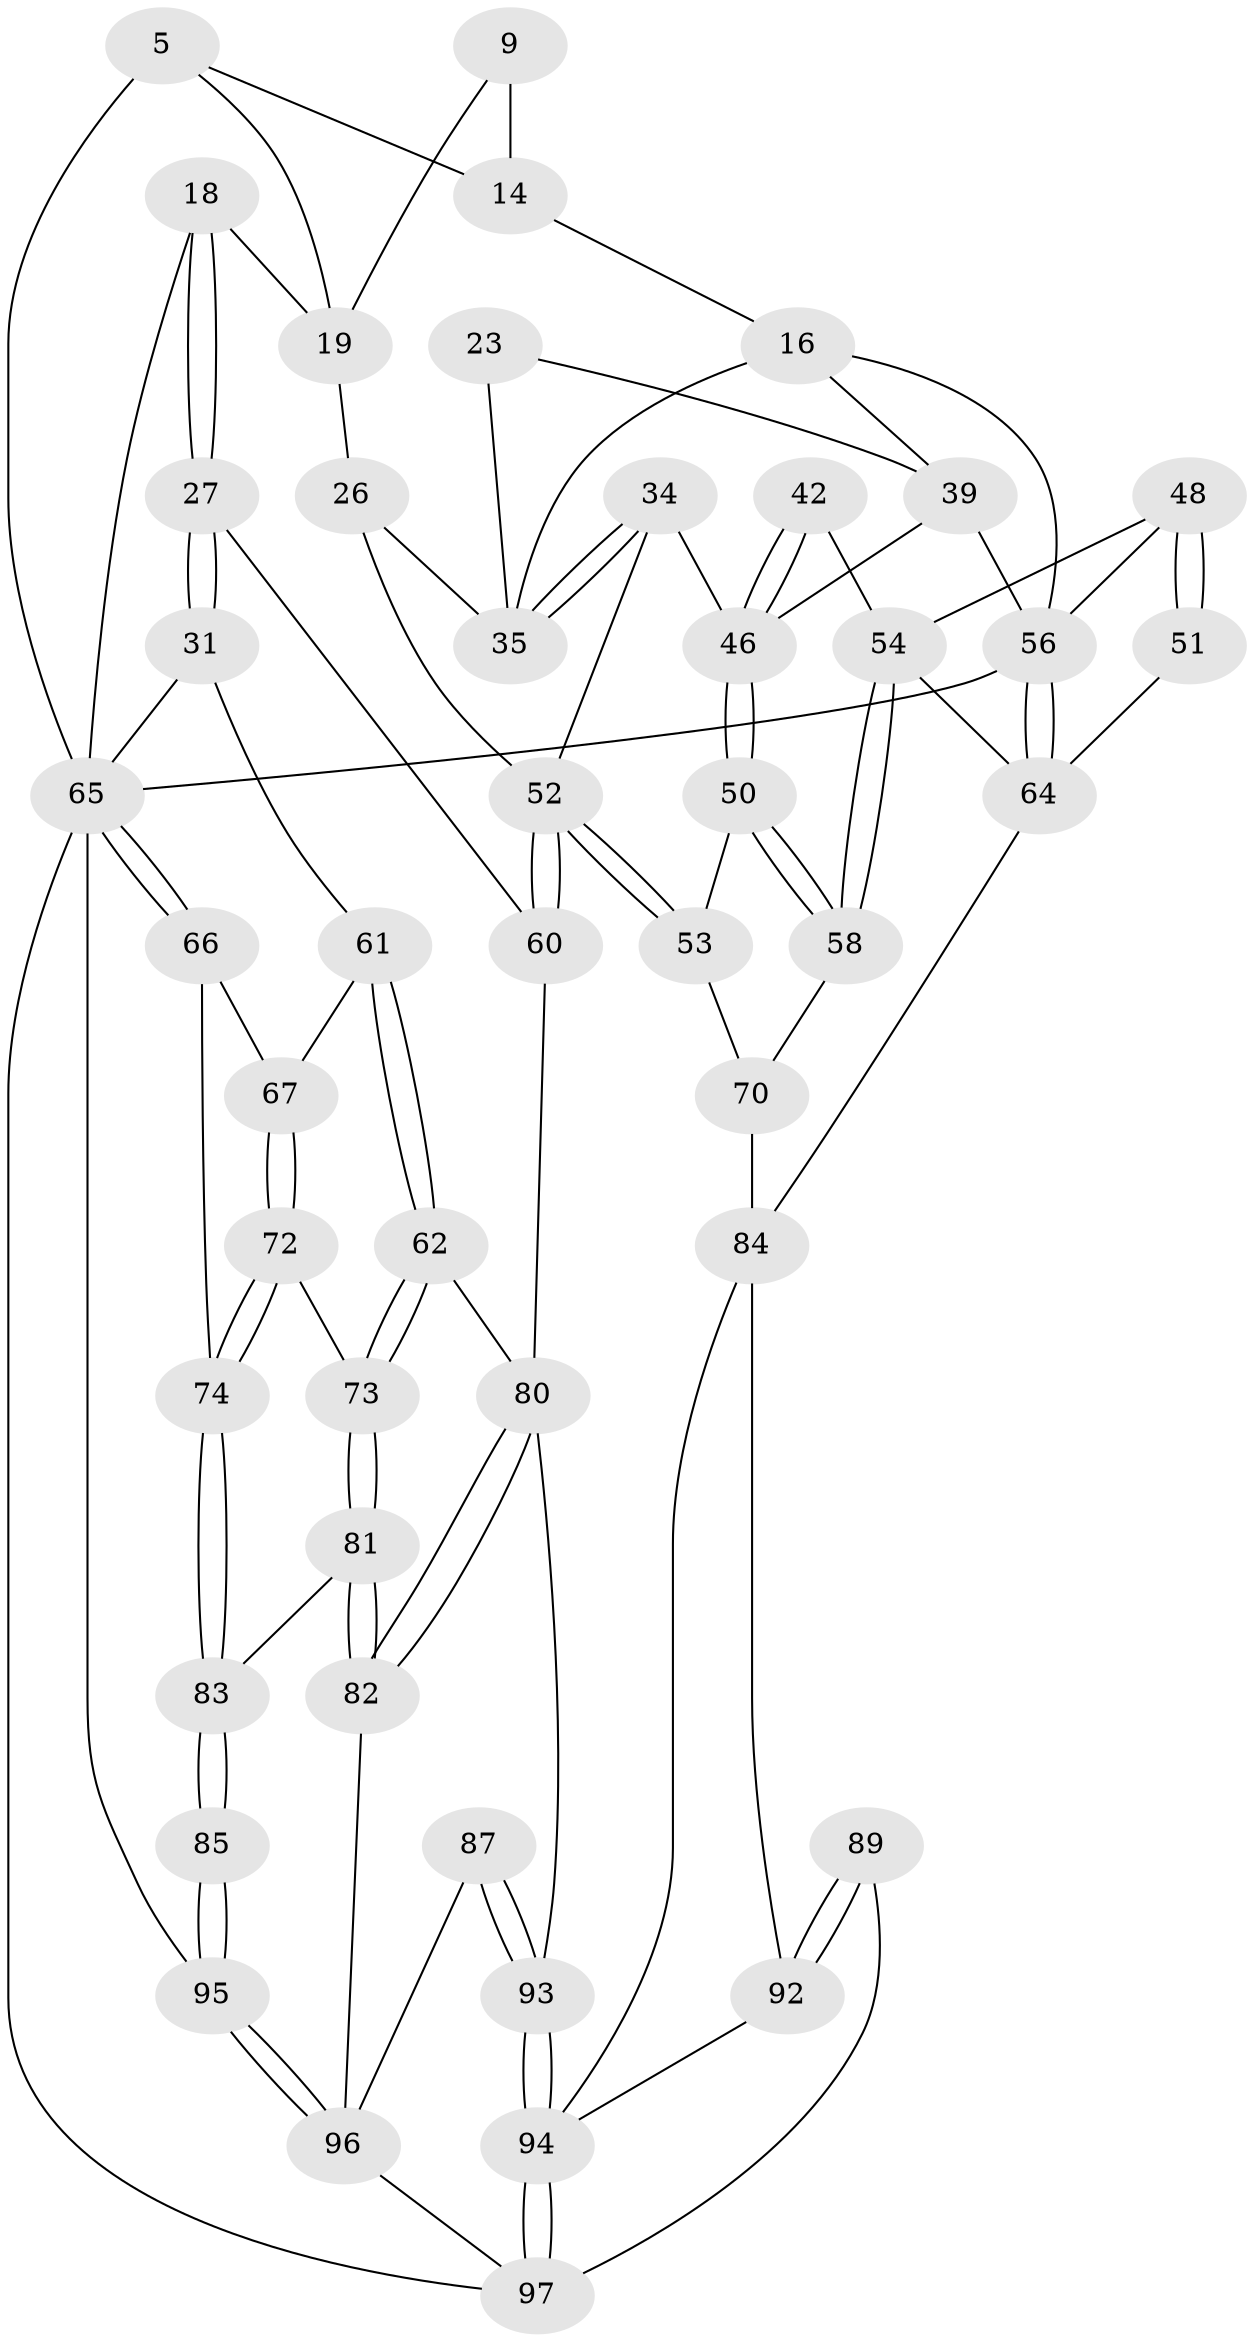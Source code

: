 // original degree distribution, {3: 0.020618556701030927, 6: 0.21649484536082475, 4: 0.24742268041237114, 5: 0.5154639175257731}
// Generated by graph-tools (version 1.1) at 2025/01/03/09/25 05:01:56]
// undirected, 48 vertices, 105 edges
graph export_dot {
graph [start="1"]
  node [color=gray90,style=filled];
  5 [pos="+0.5677451492554836+0",super="+2"];
  9 [pos="+0.2724003188058387+0.10725248201484916",super="+4"];
  14 [pos="+0.22195649796279657+0.10078834748429576",super="+3"];
  16 [pos="+0.021281512252552755+0.1621029326352597",super="+15"];
  18 [pos="+0.7961501969366389+0.21379414054351656",super="+13"];
  19 [pos="+0.6870796600049519+0.16859835566533662",super="+8"];
  23 [pos="+0.2033022148834962+0.3303354569806373"];
  26 [pos="+0.40092455783235825+0.2522544122506306",super="+20+25"];
  27 [pos="+0.774531985971878+0.440528574696066"];
  31 [pos="+0.8306768081256655+0.47096510895597743"];
  34 [pos="+0.3350370145272674+0.46783525130615783"];
  35 [pos="+0.33140005124743704+0.28803260038368195",super="+21+22"];
  39 [pos="+0.18501184338300156+0.3467085236504614",super="+24"];
  42 [pos="+0.2075225954258081+0.5205537973394683"];
  46 [pos="+0.22250933459852773+0.5338564157466132",super="+37+38"];
  48 [pos="+0+0.47745228553098784",super="+45+44"];
  50 [pos="+0.24473917028930228+0.596044480662582"];
  51 [pos="+0.07413941231955014+0.5256852969392316"];
  52 [pos="+0.49060386436440495+0.671737206941951",super="+36+29+33"];
  53 [pos="+0.40027183781503106+0.6421047678722009",super="+49"];
  54 [pos="+0.12757397462006875+0.6258271967911458",super="+43"];
  56 [pos="+0+0.7482322173050961",super="+47+41+17+40"];
  58 [pos="+0.18044261695446523+0.6751477846385513"];
  60 [pos="+0.5485839202166137+0.7102145076355129",super="+59"];
  61 [pos="+0.8226248507498045+0.5863130095578044"];
  62 [pos="+0.7638565172171318+0.7053333834195246"];
  64 [pos="+0+0.7413698156410862",super="+55"];
  65 [pos="+1+0.685778018837821",super="+30+57"];
  66 [pos="+0.9491947731340881+0.6966669509990631"];
  67 [pos="+0.9280923768666951+0.6933309757682864"];
  70 [pos="+0.3366982797695072+0.7216444971546229",super="+68"];
  72 [pos="+0.8030783517241952+0.7280712939390743"];
  73 [pos="+0.7817874291320677+0.7189681131762989"];
  74 [pos="+0.8569286560829501+0.8139886378148529"];
  80 [pos="+0.6459865915362196+0.748983786233509",super="+63+75"];
  81 [pos="+0.7624934250023645+0.8871560875670174"];
  82 [pos="+0.7189993687717819+0.9083839384740405"];
  83 [pos="+0.871142957314458+0.8664341031241335"];
  84 [pos="+0.1551826695192457+0.7692943469233419",super="+79+69"];
  85 [pos="+0.9261858881763504+0.8950093346015404"];
  87 [pos="+0.6147689778815337+0.9271016793628809"];
  89 [pos="+0+1"];
  92 [pos="+0.25244829218513654+0.8994896292157929",super="+88"];
  93 [pos="+0.48420091323362635+0.9870322666877692",super="+77+76"];
  94 [pos="+0.4301520299387687+1",super="+91+78"];
  95 [pos="+0.7863605059041263+1",super="+71"];
  96 [pos="+0.7835287417706095+1",super="+86"];
  97 [pos="+0.41826147362649574+1",super="+90"];
  5 -- 14;
  5 -- 19;
  5 -- 65 [weight=2];
  9 -- 14 [weight=2];
  9 -- 19;
  14 -- 16;
  16 -- 56;
  16 -- 35;
  16 -- 39;
  18 -- 19 [weight=2];
  18 -- 27;
  18 -- 27;
  18 -- 65;
  19 -- 26 [weight=2];
  23 -- 35 [weight=2];
  23 -- 39;
  26 -- 52 [weight=2];
  26 -- 35;
  27 -- 31;
  27 -- 31;
  27 -- 60;
  31 -- 61;
  31 -- 65;
  34 -- 35;
  34 -- 35;
  34 -- 52;
  34 -- 46;
  39 -- 46;
  39 -- 56;
  42 -- 46 [weight=2];
  42 -- 46;
  42 -- 54;
  46 -- 50;
  46 -- 50;
  48 -- 51 [weight=2];
  48 -- 51;
  48 -- 56 [weight=2];
  48 -- 54;
  50 -- 58;
  50 -- 58;
  50 -- 53;
  51 -- 64;
  52 -- 53 [weight=2];
  52 -- 53;
  52 -- 60 [weight=2];
  52 -- 60;
  53 -- 70;
  54 -- 58;
  54 -- 58;
  54 -- 64;
  56 -- 64;
  56 -- 64;
  56 -- 65 [weight=2];
  58 -- 70;
  60 -- 80 [weight=2];
  61 -- 62;
  61 -- 62;
  61 -- 67;
  62 -- 73;
  62 -- 73;
  62 -- 80;
  64 -- 84;
  65 -- 66;
  65 -- 66;
  65 -- 95 [weight=3];
  65 -- 97;
  66 -- 67;
  66 -- 74;
  67 -- 72;
  67 -- 72;
  70 -- 84 [weight=2];
  72 -- 73;
  72 -- 74;
  72 -- 74;
  73 -- 81;
  73 -- 81;
  74 -- 83;
  74 -- 83;
  80 -- 82;
  80 -- 82;
  80 -- 93;
  81 -- 82;
  81 -- 82;
  81 -- 83;
  82 -- 96;
  83 -- 85;
  83 -- 85;
  84 -- 92;
  84 -- 94;
  85 -- 95 [weight=2];
  85 -- 95;
  87 -- 93 [weight=2];
  87 -- 93;
  87 -- 96;
  89 -- 92 [weight=2];
  89 -- 92;
  89 -- 97;
  92 -- 94;
  93 -- 94 [weight=2];
  93 -- 94;
  94 -- 97;
  94 -- 97;
  95 -- 96;
  95 -- 96;
  96 -- 97;
}
